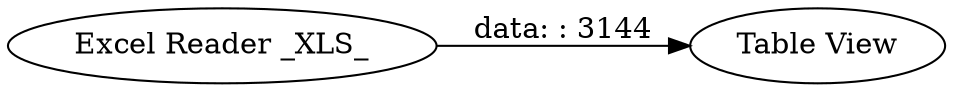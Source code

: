digraph {
	"-2406877105135599530_3" [label="Table View"]
	"-2406877105135599530_2" [label="Excel Reader _XLS_"]
	"-2406877105135599530_2" -> "-2406877105135599530_3" [label="data: : 3144"]
	rankdir=LR
}
